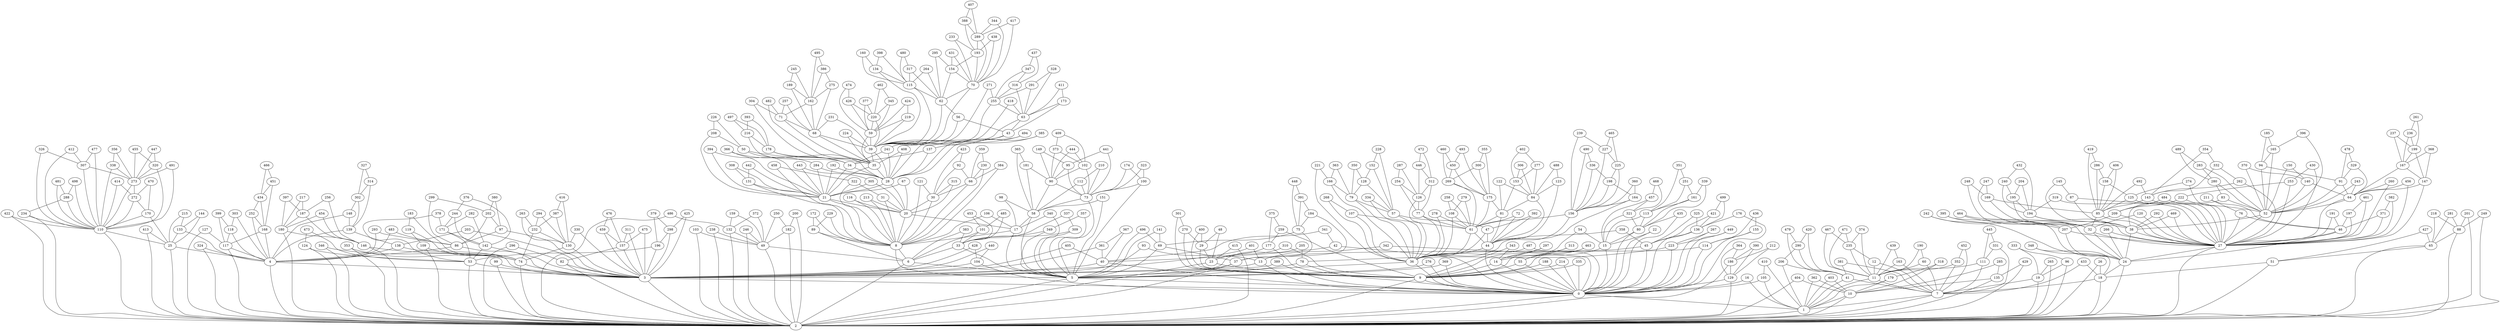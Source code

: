 graph {
	0 [label=0]
	1 [label=1]
	2 [label=2]
	3 [label=3]
	4 [label=4]
	5 [label=5]
	6 [label=6]
	7 [label=7]
	8 [label=8]
	9 [label=9]
	10 [label=10]
	11 [label=11]
	12 [label=12]
	13 [label=13]
	14 [label=14]
	15 [label=15]
	16 [label=16]
	17 [label=17]
	18 [label=18]
	19 [label=19]
	20 [label=20]
	21 [label=21]
	22 [label=22]
	23 [label=23]
	24 [label=24]
	25 [label=25]
	26 [label=26]
	27 [label=27]
	28 [label=28]
	29 [label=29]
	30 [label=30]
	31 [label=31]
	32 [label=32]
	33 [label=33]
	34 [label=34]
	35 [label=35]
	36 [label=36]
	37 [label=37]
	38 [label=38]
	39 [label=39]
	40 [label=40]
	41 [label=41]
	42 [label=42]
	43 [label=43]
	44 [label=44]
	45 [label=45]
	46 [label=46]
	47 [label=47]
	48 [label=48]
	49 [label=49]
	50 [label=50]
	51 [label=51]
	52 [label=52]
	53 [label=53]
	54 [label=54]
	55 [label=55]
	56 [label=56]
	57 [label=57]
	58 [label=58]
	59 [label=59]
	60 [label=60]
	61 [label=61]
	62 [label=62]
	63 [label=63]
	64 [label=64]
	65 [label=65]
	66 [label=66]
	67 [label=67]
	68 [label=68]
	69 [label=69]
	70 [label=70]
	71 [label=71]
	72 [label=72]
	73 [label=73]
	74 [label=74]
	75 [label=75]
	76 [label=76]
	77 [label=77]
	78 [label=78]
	79 [label=79]
	80 [label=80]
	81 [label=81]
	82 [label=82]
	83 [label=83]
	84 [label=84]
	85 [label=85]
	86 [label=86]
	87 [label=87]
	88 [label=88]
	89 [label=89]
	90 [label=90]
	91 [label=91]
	92 [label=92]
	93 [label=93]
	94 [label=94]
	95 [label=95]
	96 [label=96]
	97 [label=97]
	98 [label=98]
	99 [label=99]
	100 [label=100]
	101 [label=101]
	102 [label=102]
	103 [label=103]
	104 [label=104]
	105 [label=105]
	106 [label=106]
	107 [label=107]
	108 [label=108]
	109 [label=109]
	110 [label=110]
	111 [label=111]
	112 [label=112]
	113 [label=113]
	114 [label=114]
	115 [label=115]
	116 [label=116]
	117 [label=117]
	118 [label=118]
	119 [label=119]
	120 [label=120]
	121 [label=121]
	122 [label=122]
	123 [label=123]
	124 [label=124]
	125 [label=125]
	126 [label=126]
	127 [label=127]
	128 [label=128]
	129 [label=129]
	130 [label=130]
	131 [label=131]
	132 [label=132]
	133 [label=133]
	134 [label=134]
	135 [label=135]
	136 [label=136]
	137 [label=137]
	138 [label=138]
	139 [label=139]
	140 [label=140]
	141 [label=141]
	142 [label=142]
	143 [label=143]
	144 [label=144]
	145 [label=145]
	146 [label=146]
	147 [label=147]
	148 [label=148]
	149 [label=149]
	150 [label=150]
	151 [label=151]
	152 [label=152]
	153 [label=153]
	154 [label=154]
	155 [label=155]
	156 [label=156]
	157 [label=157]
	158 [label=158]
	159 [label=159]
	160 [label=160]
	161 [label=161]
	162 [label=162]
	163 [label=163]
	164 [label=164]
	165 [label=165]
	166 [label=166]
	167 [label=167]
	168 [label=168]
	169 [label=169]
	170 [label=170]
	171 [label=171]
	172 [label=172]
	173 [label=173]
	174 [label=174]
	175 [label=175]
	176 [label=176]
	177 [label=177]
	178 [label=178]
	179 [label=179]
	180 [label=180]
	181 [label=181]
	182 [label=182]
	183 [label=183]
	184 [label=184]
	185 [label=185]
	186 [label=186]
	187 [label=187]
	188 [label=188]
	189 [label=189]
	190 [label=190]
	191 [label=191]
	192 [label=192]
	193 [label=193]
	194 [label=194]
	195 [label=195]
	196 [label=196]
	197 [label=197]
	198 [label=198]
	199 [label=199]
	200 [label=200]
	201 [label=201]
	202 [label=202]
	203 [label=203]
	204 [label=204]
	205 [label=205]
	206 [label=206]
	207 [label=207]
	208 [label=208]
	209 [label=209]
	210 [label=210]
	211 [label=211]
	212 [label=212]
	213 [label=213]
	214 [label=214]
	215 [label=215]
	216 [label=216]
	217 [label=217]
	218 [label=218]
	219 [label=219]
	220 [label=220]
	221 [label=221]
	222 [label=222]
	223 [label=223]
	224 [label=224]
	225 [label=225]
	226 [label=226]
	227 [label=227]
	228 [label=228]
	229 [label=229]
	230 [label=230]
	231 [label=231]
	232 [label=232]
	233 [label=233]
	234 [label=234]
	235 [label=235]
	236 [label=236]
	237 [label=237]
	238 [label=238]
	239 [label=239]
	240 [label=240]
	241 [label=241]
	242 [label=242]
	243 [label=243]
	244 [label=244]
	245 [label=245]
	246 [label=246]
	247 [label=247]
	248 [label=248]
	249 [label=249]
	250 [label=250]
	251 [label=251]
	252 [label=252]
	253 [label=253]
	254 [label=254]
	255 [label=255]
	256 [label=256]
	257 [label=257]
	258 [label=258]
	259 [label=259]
	260 [label=260]
	261 [label=261]
	262 [label=262]
	263 [label=263]
	264 [label=264]
	265 [label=265]
	266 [label=266]
	267 [label=267]
	268 [label=268]
	269 [label=269]
	270 [label=270]
	271 [label=271]
	272 [label=272]
	273 [label=273]
	274 [label=274]
	275 [label=275]
	276 [label=276]
	277 [label=277]
	278 [label=278]
	279 [label=279]
	280 [label=280]
	281 [label=281]
	282 [label=282]
	283 [label=283]
	284 [label=284]
	285 [label=285]
	286 [label=286]
	287 [label=287]
	288 [label=288]
	289 [label=289]
	290 [label=290]
	291 [label=291]
	292 [label=292]
	293 [label=293]
	294 [label=294]
	295 [label=295]
	296 [label=296]
	297 [label=297]
	298 [label=298]
	299 [label=299]
	300 [label=300]
	301 [label=301]
	302 [label=302]
	303 [label=303]
	304 [label=304]
	305 [label=305]
	306 [label=306]
	307 [label=307]
	308 [label=308]
	309 [label=309]
	310 [label=310]
	311 [label=311]
	312 [label=312]
	313 [label=313]
	314 [label=314]
	315 [label=315]
	316 [label=316]
	317 [label=317]
	318 [label=318]
	319 [label=319]
	320 [label=320]
	321 [label=321]
	322 [label=322]
	323 [label=323]
	324 [label=324]
	325 [label=325]
	326 [label=326]
	327 [label=327]
	328 [label=328]
	329 [label=329]
	330 [label=330]
	331 [label=331]
	332 [label=332]
	333 [label=333]
	334 [label=334]
	335 [label=335]
	336 [label=336]
	337 [label=337]
	338 [label=338]
	339 [label=339]
	340 [label=340]
	341 [label=341]
	342 [label=342]
	343 [label=343]
	344 [label=344]
	345 [label=345]
	346 [label=346]
	347 [label=347]
	348 [label=348]
	349 [label=349]
	350 [label=350]
	351 [label=351]
	352 [label=352]
	353 [label=353]
	354 [label=354]
	355 [label=355]
	356 [label=356]
	357 [label=357]
	358 [label=358]
	359 [label=359]
	360 [label=360]
	361 [label=361]
	362 [label=362]
	363 [label=363]
	364 [label=364]
	365 [label=365]
	366 [label=366]
	367 [label=367]
	368 [label=368]
	369 [label=369]
	370 [label=370]
	371 [label=371]
	372 [label=372]
	373 [label=373]
	374 [label=374]
	375 [label=375]
	376 [label=376]
	377 [label=377]
	378 [label=378]
	379 [label=379]
	380 [label=380]
	381 [label=381]
	382 [label=382]
	383 [label=383]
	384 [label=384]
	385 [label=385]
	386 [label=386]
	387 [label=387]
	388 [label=388]
	389 [label=389]
	390 [label=390]
	391 [label=391]
	392 [label=392]
	393 [label=393]
	394 [label=394]
	395 [label=395]
	396 [label=396]
	397 [label=397]
	398 [label=398]
	399 [label=399]
	400 [label=400]
	401 [label=401]
	402 [label=402]
	403 [label=403]
	404 [label=404]
	405 [label=405]
	406 [label=406]
	407 [label=407]
	408 [label=408]
	409 [label=409]
	410 [label=410]
	411 [label=411]
	412 [label=412]
	413 [label=413]
	414 [label=414]
	415 [label=415]
	416 [label=416]
	417 [label=417]
	418 [label=418]
	419 [label=419]
	420 [label=420]
	421 [label=421]
	422 [label=422]
	423 [label=423]
	424 [label=424]
	425 [label=425]
	426 [label=426]
	427 [label=427]
	428 [label=428]
	429 [label=429]
	430 [label=430]
	431 [label=431]
	432 [label=432]
	433 [label=433]
	434 [label=434]
	435 [label=435]
	436 [label=436]
	437 [label=437]
	438 [label=438]
	439 [label=439]
	440 [label=440]
	441 [label=441]
	442 [label=442]
	443 [label=443]
	444 [label=444]
	445 [label=445]
	446 [label=446]
	447 [label=447]
	448 [label=448]
	449 [label=449]
	450 [label=450]
	451 [label=451]
	452 [label=452]
	453 [label=453]
	454 [label=454]
	455 [label=455]
	456 [label=456]
	457 [label=457]
	458 [label=458]
	459 [label=459]
	460 [label=460]
	461 [label=461]
	462 [label=462]
	463 [label=463]
	464 [label=464]
	465 [label=465]
	466 [label=466]
	467 [label=467]
	468 [label=468]
	469 [label=469]
	470 [label=470]
	471 [label=471]
	472 [label=472]
	473 [label=473]
	474 [label=474]
	475 [label=475]
	476 [label=476]
	477 [label=477]
	478 [label=478]
	479 [label=479]
	480 [label=480]
	481 [label=481]
	482 [label=482]
	483 [label=483]
	484 [label=484]
	485 [label=485]
	486 [label=486]
	487 [label=487]
	488 [label=488]
	489 [label=489]
	490 [label=490]
	491 [label=491]
	492 [label=492]
	493 [label=493]
	494 [label=494]
	495 [label=495]
	496 [label=496]
	497 [label=497]
	498 [label=498]
	499 [label=499]
	0 -- 1
	1 -- 2
	2 -- 0
	3 -- 2
	3 -- 0
	4 -- 3
	4 -- 2
	5 -- 2
	5 -- 0
	6 -- 5
	6 -- 2
	7 -- 1
	7 -- 2
	8 -- 6
	8 -- 5
	9 -- 2
	9 -- 0
	10 -- 1
	10 -- 2
	11 -- 7
	11 -- 1
	12 -- 11
	12 -- 7
	13 -- 3
	13 -- 0
	14 -- 9
	14 -- 0
	15 -- 14
	15 -- 0
	16 -- 0
	16 -- 1
	17 -- 8
	17 -- 5
	18 -- 7
	18 -- 2
	19 -- 7
	19 -- 2
	20 -- 17
	20 -- 8
	21 -- 20
	21 -- 8
	22 -- 15
	22 -- 0
	23 -- 9
	23 -- 2
	24 -- 18
	24 -- 2
	25 -- 4
	25 -- 2
	26 -- 18
	26 -- 2
	27 -- 24
	27 -- 2
	28 -- 21
	28 -- 20
	29 -- 23
	29 -- 9
	30 -- 20
	30 -- 8
	31 -- 20
	31 -- 8
	32 -- 27
	32 -- 24
	33 -- 6
	33 -- 5
	34 -- 28
	34 -- 21
	35 -- 28
	35 -- 21
	36 -- 5
	36 -- 0
	37 -- 5
	37 -- 2
	38 -- 27
	38 -- 24
	39 -- 35
	39 -- 28
	40 -- 3
	40 -- 0
	41 -- 7
	41 -- 1
	42 -- 40
	42 -- 0
	43 -- 39
	43 -- 28
	44 -- 36
	44 -- 0
	45 -- 36
	45 -- 0
	46 -- 27
	46 -- 24
	47 -- 44
	47 -- 36
	48 -- 29
	48 -- 23
	49 -- 6
	49 -- 2
	50 -- 35
	50 -- 21
	51 -- 18
	51 -- 2
	52 -- 38
	52 -- 27
	53 -- 3
	53 -- 2
	54 -- 15
	54 -- 14
	55 -- 9
	55 -- 0
	56 -- 43
	56 -- 39
	57 -- 47
	57 -- 36
	58 -- 17
	58 -- 5
	59 -- 39
	59 -- 35
	60 -- 11
	60 -- 7
	61 -- 44
	61 -- 36
	62 -- 56
	62 -- 39
	63 -- 43
	63 -- 39
	64 -- 52
	64 -- 27
	65 -- 51
	65 -- 2
	66 -- 30
	66 -- 8
	67 -- 21
	67 -- 20
	68 -- 39
	68 -- 35
	69 -- 37
	69 -- 5
	70 -- 62
	70 -- 39
	71 -- 68
	71 -- 35
	72 -- 61
	72 -- 44
	73 -- 58
	73 -- 5
	74 -- 3
	74 -- 2
	75 -- 69
	75 -- 37
	76 -- 46
	76 -- 27
	77 -- 61
	77 -- 36
	78 -- 5
	78 -- 0
	79 -- 57
	79 -- 36
	80 -- 15
	80 -- 0
	81 -- 61
	81 -- 44
	82 -- 3
	82 -- 2
	83 -- 52
	83 -- 38
	84 -- 81
	84 -- 44
	85 -- 32
	85 -- 27
	86 -- 4
	86 -- 3
	87 -- 52
	87 -- 38
	88 -- 65
	88 -- 2
	89 -- 8
	89 -- 6
	90 -- 73
	90 -- 58
	91 -- 64
	91 -- 52
	92 -- 66
	92 -- 30
	93 -- 13
	93 -- 3
	94 -- 91
	94 -- 52
	95 -- 90
	95 -- 73
	96 -- 19
	96 -- 2
	97 -- 86
	97 -- 3
	98 -- 58
	98 -- 17
	99 -- 3
	99 -- 2
	100 -- 73
	100 -- 5
	101 -- 33
	101 -- 6
	102 -- 90
	102 -- 73
	103 -- 49
	103 -- 2
	104 -- 3
	104 -- 0
	105 -- 0
	105 -- 1
	106 -- 17
	106 -- 8
	107 -- 61
	107 -- 36
	108 -- 61
	108 -- 36
	109 -- 74
	109 -- 2
	110 -- 25
	110 -- 2
	111 -- 11
	111 -- 7
	112 -- 73
	112 -- 58
	113 -- 80
	113 -- 15
	114 -- 13
	114 -- 0
	115 -- 62
	115 -- 39
	116 -- 20
	116 -- 8
	117 -- 4
	117 -- 2
	118 -- 117
	118 -- 4
	119 -- 109
	119 -- 74
	120 -- 32
	120 -- 27
	121 -- 30
	121 -- 8
	122 -- 84
	122 -- 81
	123 -- 84
	123 -- 44
	124 -- 53
	124 -- 2
	125 -- 85
	125 -- 27
	126 -- 77
	126 -- 36
	127 -- 117
	127 -- 2
	128 -- 79
	128 -- 57
	129 -- 2
	129 -- 0
	130 -- 74
	130 -- 3
	131 -- 21
	131 -- 8
	132 -- 49
	132 -- 2
	133 -- 25
	133 -- 4
	134 -- 115
	134 -- 39
	135 -- 10
	135 -- 2
	136 -- 45
	136 -- 0
	137 -- 34
	137 -- 28
	138 -- 4
	138 -- 3
	139 -- 138
	139 -- 4
	140 -- 64
	140 -- 52
	141 -- 69
	141 -- 5
	142 -- 53
	142 -- 3
	143 -- 85
	143 -- 27
	144 -- 133
	144 -- 25
	145 -- 87
	145 -- 38
	146 -- 74
	146 -- 2
	147 -- 64
	147 -- 27
	148 -- 139
	148 -- 4
	149 -- 95
	149 -- 90
	150 -- 140
	150 -- 52
	151 -- 58
	151 -- 5
	152 -- 128
	152 -- 57
	153 -- 84
	153 -- 81
	154 -- 70
	154 -- 62
	155 -- 114
	155 -- 0
	156 -- 61
	156 -- 44
	157 -- 82
	157 -- 3
	158 -- 125
	158 -- 85
	159 -- 132
	159 -- 49
	160 -- 134
	160 -- 115
	161 -- 113
	161 -- 80
	162 -- 71
	162 -- 68
	163 -- 11
	163 -- 7
	164 -- 156
	164 -- 44
	165 -- 94
	165 -- 52
	166 -- 79
	166 -- 36
	167 -- 147
	167 -- 64
	168 -- 117
	168 -- 4
	169 -- 85
	169 -- 32
	170 -- 110
	170 -- 25
	171 -- 142
	171 -- 53
	172 -- 89
	172 -- 8
	173 -- 63
	173 -- 43
	174 -- 100
	174 -- 73
	175 -- 81
	175 -- 61
	176 -- 136
	176 -- 0
	177 -- 23
	177 -- 9
	178 -- 34
	178 -- 28
	179 -- 10
	179 -- 1
	180 -- 146
	180 -- 2
	181 -- 90
	181 -- 58
	182 -- 49
	182 -- 2
	183 -- 119
	183 -- 74
	184 -- 75
	184 -- 37
	185 -- 165
	185 -- 94
	186 -- 129
	186 -- 2
	187 -- 180
	187 -- 146
	188 -- 9
	188 -- 0
	189 -- 162
	189 -- 68
	190 -- 60
	190 -- 11
	191 -- 46
	191 -- 27
	192 -- 28
	192 -- 21
	193 -- 154
	193 -- 70
	194 -- 38
	194 -- 27
	195 -- 194
	195 -- 38
	196 -- 53
	196 -- 3
	197 -- 46
	197 -- 27
	198 -- 164
	198 -- 156
	199 -- 167
	199 -- 147
	200 -- 182
	200 -- 2
	201 -- 88
	201 -- 2
	202 -- 97
	202 -- 86
	203 -- 138
	203 -- 3
	204 -- 195
	204 -- 194
	205 -- 78
	205 -- 5
	206 -- 41
	206 -- 1
	207 -- 27
	207 -- 24
	208 -- 50
	208 -- 21
	209 -- 207
	209 -- 27
	210 -- 112
	210 -- 73
	211 -- 76
	211 -- 46
	212 -- 186
	212 -- 129
	213 -- 20
	213 -- 8
	214 -- 9
	214 -- 0
	215 -- 133
	215 -- 25
	216 -- 178
	216 -- 34
	217 -- 187
	217 -- 180
	218 -- 88
	218 -- 65
	219 -- 59
	219 -- 39
	220 -- 59
	220 -- 39
	221 -- 166
	221 -- 36
	222 -- 209
	222 -- 27
	223 -- 78
	223 -- 0
	224 -- 39
	224 -- 35
	225 -- 198
	225 -- 156
	226 -- 208
	226 -- 50
	227 -- 225
	227 -- 156
	228 -- 152
	228 -- 57
	229 -- 89
	229 -- 8
	230 -- 66
	230 -- 8
	231 -- 68
	231 -- 39
	232 -- 130
	232 -- 74
	233 -- 193
	233 -- 70
	234 -- 110
	234 -- 2
	235 -- 12
	235 -- 11
	236 -- 199
	236 -- 167
	237 -- 199
	237 -- 167
	238 -- 49
	238 -- 2
	239 -- 227
	239 -- 156
	240 -- 195
	240 -- 194
	241 -- 34
	241 -- 28
	242 -- 207
	242 -- 24
	243 -- 64
	243 -- 52
	244 -- 171
	244 -- 142
	245 -- 189
	245 -- 162
	246 -- 49
	246 -- 2
	247 -- 169
	247 -- 32
	248 -- 169
	248 -- 32
	249 -- 88
	249 -- 2
	250 -- 182
	250 -- 49
	251 -- 161
	251 -- 113
	252 -- 168
	252 -- 4
	253 -- 222
	253 -- 27
	254 -- 126
	254 -- 77
	255 -- 63
	255 -- 39
	256 -- 187
	256 -- 146
	257 -- 71
	257 -- 68
	258 -- 108
	258 -- 61
	259 -- 177
	259 -- 9
	260 -- 64
	260 -- 27
	261 -- 236
	261 -- 199
	262 -- 143
	262 -- 27
	263 -- 232
	263 -- 130
	264 -- 115
	264 -- 62
	265 -- 19
	265 -- 2
	266 -- 27
	266 -- 24
	267 -- 223
	267 -- 0
	268 -- 107
	268 -- 36
	269 -- 175
	269 -- 61
	270 -- 29
	270 -- 9
	271 -- 255
	271 -- 39
	272 -- 170
	272 -- 110
	273 -- 272
	273 -- 110
	274 -- 125
	274 -- 27
	275 -- 162
	275 -- 68
	276 -- 5
	276 -- 0
	277 -- 153
	277 -- 84
	278 -- 61
	278 -- 36
	279 -- 108
	279 -- 61
	280 -- 83
	280 -- 52
	281 -- 88
	281 -- 65
	282 -- 171
	282 -- 142
	283 -- 280
	283 -- 52
	284 -- 28
	284 -- 21
	285 -- 135
	285 -- 10
	286 -- 158
	286 -- 85
	287 -- 254
	287 -- 126
	288 -- 234
	288 -- 110
	289 -- 193
	289 -- 70
	290 -- 206
	290 -- 41
	291 -- 255
	291 -- 63
	292 -- 38
	292 -- 27
	293 -- 86
	293 -- 4
	294 -- 232
	294 -- 130
	295 -- 154
	295 -- 62
	296 -- 82
	296 -- 2
	297 -- 14
	297 -- 9
	298 -- 196
	298 -- 3
	299 -- 202
	299 -- 86
	300 -- 269
	300 -- 175
	301 -- 270
	301 -- 9
	302 -- 148
	302 -- 139
	303 -- 118
	303 -- 4
	304 -- 71
	304 -- 35
	305 -- 21
	305 -- 20
	306 -- 153
	306 -- 84
	307 -- 273
	307 -- 110
	308 -- 131
	308 -- 21
	309 -- 33
	309 -- 5
	310 -- 23
	310 -- 9
	311 -- 157
	311 -- 3
	312 -- 126
	312 -- 77
	313 -- 55
	313 -- 9
	314 -- 302
	314 -- 139
	315 -- 30
	315 -- 20
	316 -- 255
	316 -- 63
	317 -- 115
	317 -- 62
	318 -- 179
	318 -- 10
	319 -- 194
	319 -- 27
	320 -- 273
	320 -- 110
	321 -- 80
	321 -- 15
	322 -- 31
	322 -- 8
	323 -- 100
	323 -- 73
	324 -- 4
	324 -- 2
	325 -- 136
	325 -- 45
	326 -- 307
	326 -- 110
	327 -- 314
	327 -- 302
	328 -- 291
	328 -- 63
	329 -- 91
	329 -- 64
	330 -- 130
	330 -- 3
	331 -- 111
	331 -- 7
	332 -- 262
	332 -- 143
	333 -- 96
	333 -- 19
	334 -- 57
	334 -- 36
	335 -- 9
	335 -- 0
	336 -- 198
	336 -- 156
	337 -- 309
	337 -- 33
	338 -- 273
	338 -- 110
	339 -- 161
	339 -- 80
	340 -- 17
	340 -- 5
	341 -- 42
	341 -- 40
	342 -- 13
	342 -- 0
	343 -- 14
	343 -- 9
	344 -- 289
	344 -- 70
	345 -- 220
	345 -- 59
	346 -- 74
	346 -- 2
	347 -- 316
	347 -- 255
	348 -- 24
	348 -- 18
	349 -- 33
	349 -- 5
	350 -- 128
	350 -- 79
	351 -- 251
	351 -- 113
	352 -- 11
	352 -- 7
	353 -- 74
	353 -- 2
	354 -- 332
	354 -- 143
	355 -- 300
	355 -- 175
	356 -- 338
	356 -- 273
	357 -- 349
	357 -- 5
	358 -- 45
	358 -- 36
	359 -- 230
	359 -- 66
	360 -- 164
	360 -- 156
	361 -- 40
	361 -- 3
	362 -- 10
	362 -- 1
	363 -- 166
	363 -- 79
	364 -- 186
	364 -- 129
	365 -- 181
	365 -- 58
	366 -- 34
	366 -- 21
	367 -- 361
	367 -- 40
	368 -- 167
	368 -- 147
	369 -- 5
	369 -- 0
	370 -- 140
	370 -- 52
	371 -- 46
	371 -- 27
	372 -- 132
	372 -- 49
	373 -- 102
	373 -- 90
	374 -- 235
	374 -- 11
	375 -- 259
	375 -- 177
	376 -- 244
	376 -- 142
	377 -- 220
	377 -- 59
	378 -- 171
	378 -- 53
	379 -- 298
	379 -- 196
	380 -- 202
	380 -- 97
	381 -- 41
	381 -- 7
	382 -- 371
	382 -- 27
	383 -- 33
	383 -- 6
	384 -- 66
	384 -- 8
	385 -- 137
	385 -- 28
	386 -- 275
	386 -- 162
	387 -- 232
	387 -- 130
	388 -- 289
	388 -- 193
	389 -- 3
	389 -- 0
	390 -- 186
	390 -- 129
	391 -- 184
	391 -- 75
	392 -- 47
	392 -- 44
	393 -- 216
	393 -- 178
	394 -- 284
	394 -- 21
	395 -- 207
	395 -- 24
	396 -- 165
	396 -- 52
	397 -- 187
	397 -- 180
	398 -- 134
	398 -- 115
	399 -- 118
	399 -- 117
	400 -- 29
	400 -- 9
	401 -- 13
	401 -- 3
	402 -- 277
	402 -- 153
	403 -- 10
	403 -- 1
	404 -- 10
	404 -- 2
	405 -- 40
	405 -- 3
	406 -- 158
	406 -- 85
	407 -- 388
	407 -- 289
	408 -- 35
	408 -- 28
	409 -- 373
	409 -- 102
	410 -- 105
	410 -- 1
	411 -- 173
	411 -- 63
	412 -- 307
	412 -- 110
	413 -- 25
	413 -- 2
	414 -- 272
	414 -- 110
	415 -- 23
	415 -- 2
	416 -- 387
	416 -- 130
	417 -- 289
	417 -- 70
	418 -- 63
	418 -- 39
	419 -- 286
	419 -- 85
	420 -- 290
	420 -- 41
	421 -- 136
	421 -- 45
	422 -- 110
	422 -- 2
	423 -- 92
	423 -- 30
	424 -- 219
	424 -- 59
	425 -- 298
	425 -- 3
	426 -- 220
	426 -- 59
	427 -- 65
	427 -- 51
	428 -- 104
	428 -- 3
	429 -- 135
	429 -- 2
	430 -- 253
	430 -- 27
	431 -- 154
	431 -- 70
	432 -- 240
	432 -- 194
	433 -- 18
	433 -- 7
	434 -- 252
	434 -- 168
	435 -- 80
	435 -- 0
	436 -- 155
	436 -- 114
	437 -- 347
	437 -- 316
	438 -- 193
	438 -- 70
	439 -- 163
	439 -- 11
	440 -- 104
	440 -- 3
	441 -- 95
	441 -- 73
	442 -- 131
	442 -- 21
	443 -- 305
	443 -- 21
	444 -- 102
	444 -- 90
	445 -- 331
	445 -- 111
	446 -- 312
	446 -- 126
	447 -- 320
	447 -- 273
	448 -- 391
	448 -- 75
	449 -- 223
	449 -- 0
	450 -- 269
	450 -- 175
	451 -- 434
	451 -- 168
	452 -- 352
	452 -- 7
	453 -- 101
	453 -- 33
	454 -- 180
	454 -- 146
	455 -- 320
	455 -- 273
	456 -- 64
	456 -- 27
	457 -- 321
	457 -- 15
	458 -- 322
	458 -- 8
	459 -- 157
	459 -- 3
	460 -- 450
	460 -- 269
	461 -- 197
	461 -- 27
	462 -- 345
	462 -- 220
	463 -- 55
	463 -- 9
	464 -- 32
	464 -- 24
	465 -- 227
	465 -- 225
	466 -- 451
	466 -- 434
	467 -- 235
	467 -- 11
	468 -- 457
	468 -- 321
	469 -- 38
	469 -- 27
	470 -- 272
	470 -- 170
	471 -- 235
	471 -- 11
	472 -- 446
	472 -- 312
	473 -- 124
	473 -- 53
	474 -- 426
	474 -- 59
	475 -- 157
	475 -- 3
	476 -- 459
	476 -- 157
	477 -- 307
	477 -- 110
	478 -- 329
	478 -- 91
	479 -- 290
	479 -- 41
	480 -- 317
	480 -- 115
	481 -- 288
	481 -- 110
	482 -- 71
	482 -- 35
	483 -- 86
	483 -- 4
	484 -- 209
	484 -- 27
	485 -- 101
	485 -- 33
	486 -- 132
	486 -- 2
	487 -- 36
	487 -- 0
	488 -- 123
	488 -- 84
	489 -- 283
	489 -- 280
	490 -- 336
	490 -- 156
	491 -- 273
	491 -- 110
	492 -- 143
	492 -- 85
	493 -- 450
	493 -- 175
	494 -- 241
	494 -- 28
	495 -- 386
	495 -- 162
	496 -- 69
	496 -- 5
	497 -- 216
	497 -- 178
	498 -- 288
	498 -- 110
	499 -- 421
	499 -- 136
}
